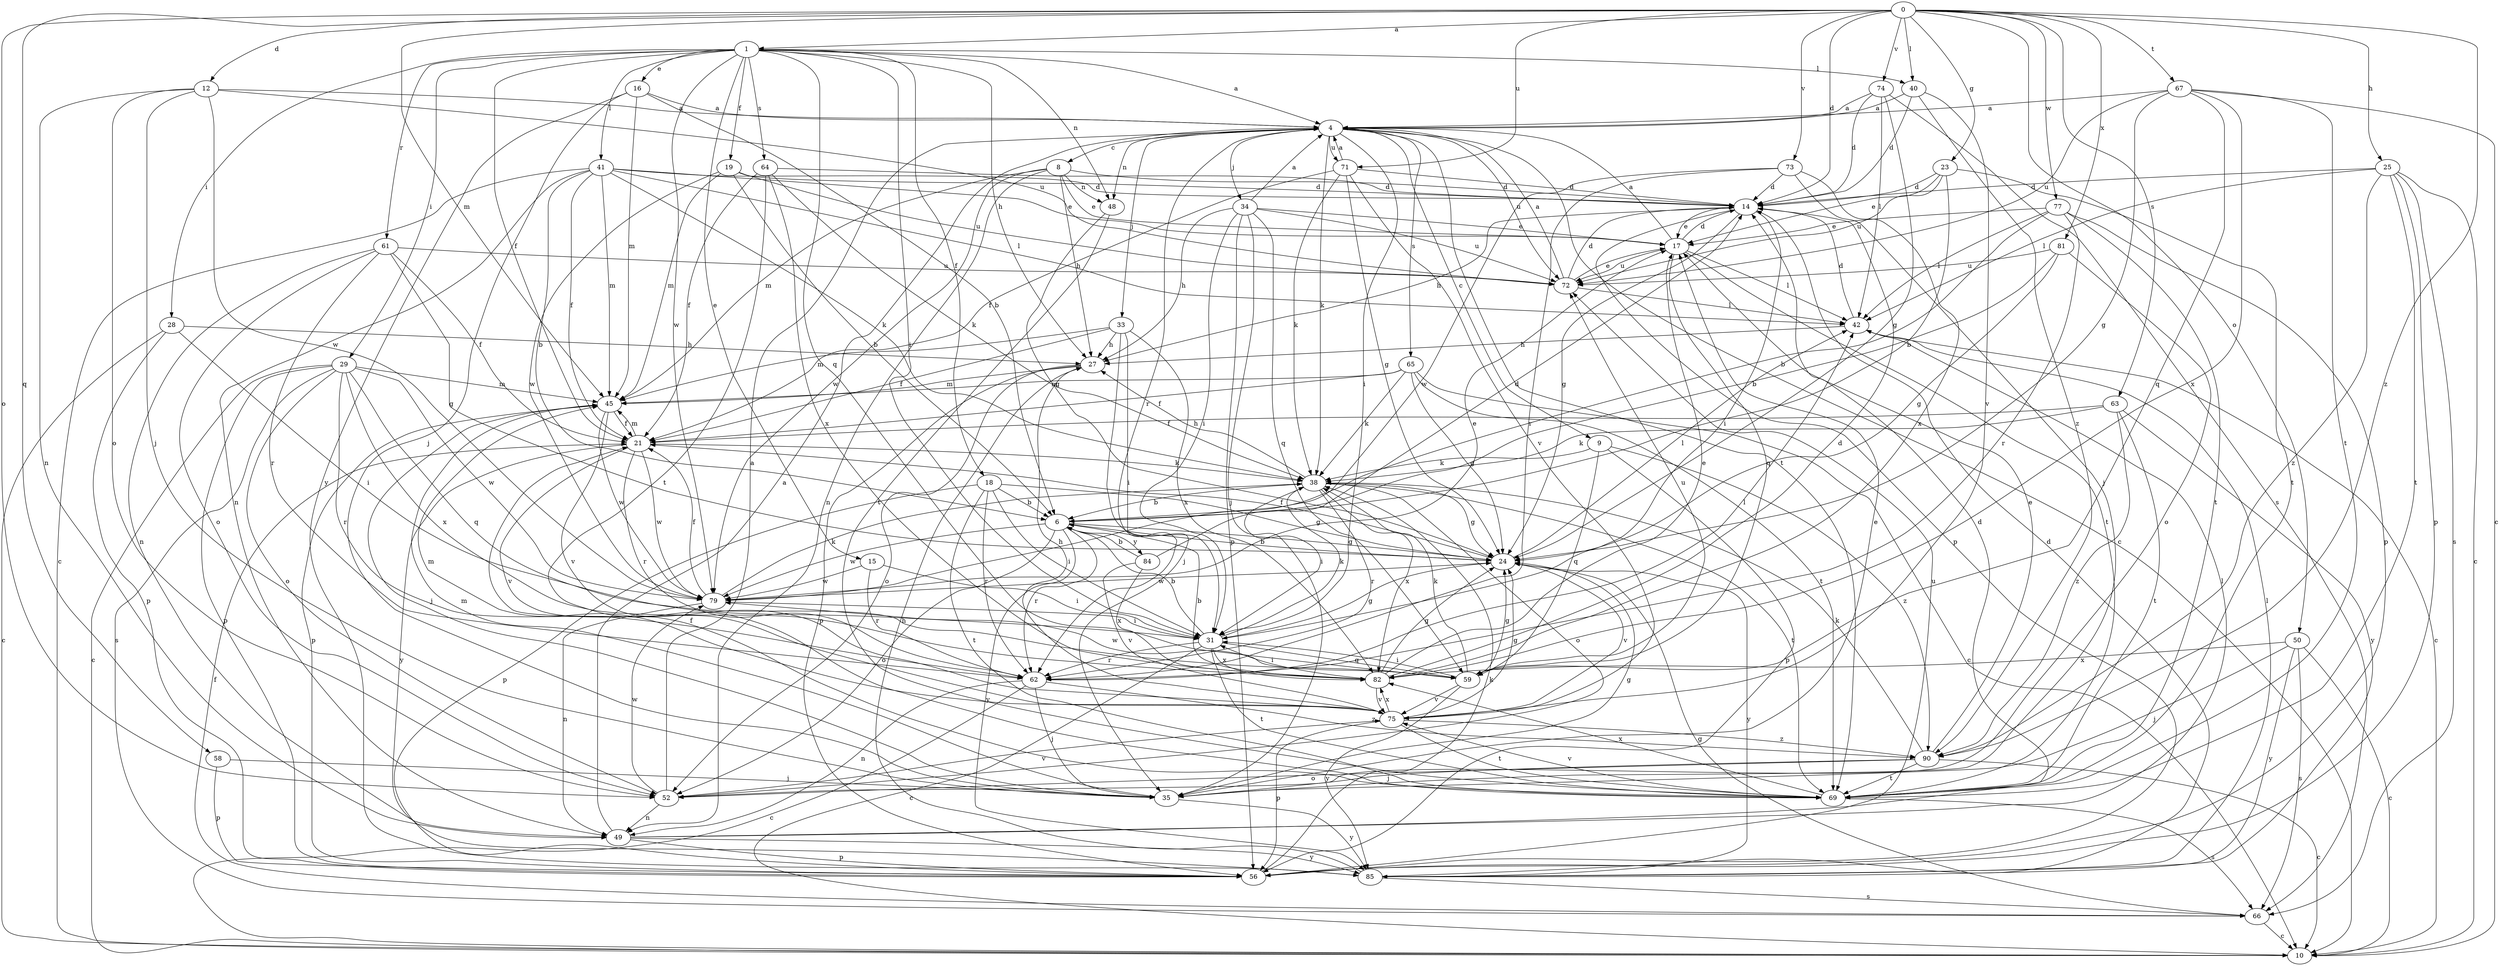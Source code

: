strict digraph  {
0;
1;
4;
6;
8;
9;
10;
12;
14;
15;
16;
17;
18;
19;
21;
23;
24;
25;
27;
28;
29;
31;
33;
34;
35;
38;
40;
41;
42;
45;
48;
49;
50;
52;
56;
58;
59;
61;
62;
63;
64;
65;
66;
67;
69;
71;
72;
73;
74;
75;
77;
79;
81;
82;
84;
85;
90;
0 -> 1  [label=a];
0 -> 12  [label=d];
0 -> 14  [label=d];
0 -> 23  [label=g];
0 -> 25  [label=h];
0 -> 40  [label=l];
0 -> 45  [label=m];
0 -> 50  [label=o];
0 -> 52  [label=o];
0 -> 58  [label=q];
0 -> 63  [label=s];
0 -> 67  [label=t];
0 -> 71  [label=u];
0 -> 73  [label=v];
0 -> 74  [label=v];
0 -> 77  [label=w];
0 -> 81  [label=x];
0 -> 90  [label=z];
1 -> 4  [label=a];
1 -> 15  [label=e];
1 -> 16  [label=e];
1 -> 18  [label=f];
1 -> 19  [label=f];
1 -> 21  [label=f];
1 -> 27  [label=h];
1 -> 28  [label=i];
1 -> 29  [label=i];
1 -> 31  [label=i];
1 -> 40  [label=l];
1 -> 41  [label=l];
1 -> 48  [label=n];
1 -> 59  [label=q];
1 -> 61  [label=r];
1 -> 64  [label=s];
1 -> 79  [label=w];
4 -> 8  [label=c];
4 -> 9  [label=c];
4 -> 10  [label=c];
4 -> 31  [label=i];
4 -> 33  [label=j];
4 -> 34  [label=j];
4 -> 38  [label=k];
4 -> 48  [label=n];
4 -> 62  [label=r];
4 -> 65  [label=s];
4 -> 69  [label=t];
4 -> 71  [label=u];
4 -> 72  [label=u];
6 -> 24  [label=g];
6 -> 52  [label=o];
6 -> 62  [label=r];
6 -> 79  [label=w];
6 -> 84  [label=y];
6 -> 85  [label=y];
8 -> 14  [label=d];
8 -> 17  [label=e];
8 -> 27  [label=h];
8 -> 45  [label=m];
8 -> 48  [label=n];
8 -> 49  [label=n];
8 -> 79  [label=w];
9 -> 38  [label=k];
9 -> 56  [label=p];
9 -> 59  [label=q];
9 -> 90  [label=z];
12 -> 4  [label=a];
12 -> 35  [label=j];
12 -> 49  [label=n];
12 -> 52  [label=o];
12 -> 72  [label=u];
12 -> 79  [label=w];
14 -> 17  [label=e];
14 -> 24  [label=g];
14 -> 27  [label=h];
14 -> 31  [label=i];
14 -> 56  [label=p];
15 -> 31  [label=i];
15 -> 62  [label=r];
15 -> 79  [label=w];
16 -> 4  [label=a];
16 -> 6  [label=b];
16 -> 35  [label=j];
16 -> 45  [label=m];
16 -> 85  [label=y];
17 -> 4  [label=a];
17 -> 14  [label=d];
17 -> 42  [label=l];
17 -> 59  [label=q];
17 -> 69  [label=t];
17 -> 72  [label=u];
18 -> 6  [label=b];
18 -> 24  [label=g];
18 -> 31  [label=i];
18 -> 56  [label=p];
18 -> 62  [label=r];
18 -> 69  [label=t];
19 -> 6  [label=b];
19 -> 14  [label=d];
19 -> 45  [label=m];
19 -> 72  [label=u];
19 -> 79  [label=w];
21 -> 38  [label=k];
21 -> 45  [label=m];
21 -> 62  [label=r];
21 -> 75  [label=v];
21 -> 79  [label=w];
21 -> 85  [label=y];
23 -> 6  [label=b];
23 -> 14  [label=d];
23 -> 17  [label=e];
23 -> 69  [label=t];
23 -> 72  [label=u];
24 -> 6  [label=b];
24 -> 21  [label=f];
24 -> 42  [label=l];
24 -> 75  [label=v];
24 -> 79  [label=w];
24 -> 85  [label=y];
25 -> 10  [label=c];
25 -> 14  [label=d];
25 -> 42  [label=l];
25 -> 56  [label=p];
25 -> 66  [label=s];
25 -> 69  [label=t];
25 -> 90  [label=z];
27 -> 45  [label=m];
27 -> 52  [label=o];
27 -> 56  [label=p];
28 -> 10  [label=c];
28 -> 27  [label=h];
28 -> 31  [label=i];
28 -> 56  [label=p];
29 -> 10  [label=c];
29 -> 45  [label=m];
29 -> 52  [label=o];
29 -> 56  [label=p];
29 -> 59  [label=q];
29 -> 62  [label=r];
29 -> 66  [label=s];
29 -> 79  [label=w];
29 -> 82  [label=x];
31 -> 6  [label=b];
31 -> 10  [label=c];
31 -> 24  [label=g];
31 -> 38  [label=k];
31 -> 59  [label=q];
31 -> 62  [label=r];
31 -> 69  [label=t];
31 -> 82  [label=x];
33 -> 21  [label=f];
33 -> 27  [label=h];
33 -> 31  [label=i];
33 -> 35  [label=j];
33 -> 45  [label=m];
33 -> 82  [label=x];
34 -> 4  [label=a];
34 -> 17  [label=e];
34 -> 27  [label=h];
34 -> 31  [label=i];
34 -> 35  [label=j];
34 -> 56  [label=p];
34 -> 59  [label=q];
34 -> 72  [label=u];
35 -> 17  [label=e];
35 -> 24  [label=g];
35 -> 45  [label=m];
35 -> 85  [label=y];
38 -> 6  [label=b];
38 -> 24  [label=g];
38 -> 27  [label=h];
38 -> 31  [label=i];
38 -> 52  [label=o];
38 -> 62  [label=r];
38 -> 69  [label=t];
38 -> 82  [label=x];
40 -> 4  [label=a];
40 -> 14  [label=d];
40 -> 75  [label=v];
40 -> 90  [label=z];
41 -> 6  [label=b];
41 -> 10  [label=c];
41 -> 14  [label=d];
41 -> 17  [label=e];
41 -> 21  [label=f];
41 -> 38  [label=k];
41 -> 42  [label=l];
41 -> 45  [label=m];
41 -> 49  [label=n];
42 -> 10  [label=c];
42 -> 14  [label=d];
42 -> 27  [label=h];
45 -> 21  [label=f];
45 -> 35  [label=j];
45 -> 56  [label=p];
45 -> 75  [label=v];
45 -> 79  [label=w];
48 -> 24  [label=g];
48 -> 69  [label=t];
49 -> 4  [label=a];
49 -> 14  [label=d];
49 -> 42  [label=l];
49 -> 56  [label=p];
49 -> 85  [label=y];
50 -> 10  [label=c];
50 -> 35  [label=j];
50 -> 66  [label=s];
50 -> 82  [label=x];
50 -> 85  [label=y];
52 -> 4  [label=a];
52 -> 49  [label=n];
52 -> 75  [label=v];
52 -> 79  [label=w];
56 -> 38  [label=k];
56 -> 72  [label=u];
58 -> 35  [label=j];
58 -> 56  [label=p];
59 -> 24  [label=g];
59 -> 31  [label=i];
59 -> 38  [label=k];
59 -> 72  [label=u];
59 -> 75  [label=v];
59 -> 79  [label=w];
59 -> 85  [label=y];
61 -> 21  [label=f];
61 -> 24  [label=g];
61 -> 49  [label=n];
61 -> 52  [label=o];
61 -> 62  [label=r];
61 -> 72  [label=u];
62 -> 10  [label=c];
62 -> 35  [label=j];
62 -> 42  [label=l];
62 -> 49  [label=n];
62 -> 90  [label=z];
63 -> 21  [label=f];
63 -> 38  [label=k];
63 -> 69  [label=t];
63 -> 85  [label=y];
63 -> 90  [label=z];
64 -> 14  [label=d];
64 -> 21  [label=f];
64 -> 38  [label=k];
64 -> 69  [label=t];
64 -> 82  [label=x];
65 -> 10  [label=c];
65 -> 21  [label=f];
65 -> 24  [label=g];
65 -> 38  [label=k];
65 -> 45  [label=m];
65 -> 69  [label=t];
66 -> 10  [label=c];
66 -> 21  [label=f];
66 -> 24  [label=g];
67 -> 4  [label=a];
67 -> 10  [label=c];
67 -> 24  [label=g];
67 -> 59  [label=q];
67 -> 69  [label=t];
67 -> 72  [label=u];
67 -> 82  [label=x];
69 -> 21  [label=f];
69 -> 66  [label=s];
69 -> 75  [label=v];
69 -> 82  [label=x];
71 -> 4  [label=a];
71 -> 14  [label=d];
71 -> 21  [label=f];
71 -> 24  [label=g];
71 -> 38  [label=k];
71 -> 75  [label=v];
72 -> 4  [label=a];
72 -> 14  [label=d];
72 -> 17  [label=e];
72 -> 42  [label=l];
73 -> 14  [label=d];
73 -> 35  [label=j];
73 -> 62  [label=r];
73 -> 79  [label=w];
73 -> 82  [label=x];
74 -> 4  [label=a];
74 -> 14  [label=d];
74 -> 24  [label=g];
74 -> 42  [label=l];
74 -> 66  [label=s];
75 -> 24  [label=g];
75 -> 27  [label=h];
75 -> 45  [label=m];
75 -> 56  [label=p];
75 -> 69  [label=t];
75 -> 82  [label=x];
75 -> 90  [label=z];
77 -> 6  [label=b];
77 -> 17  [label=e];
77 -> 42  [label=l];
77 -> 56  [label=p];
77 -> 62  [label=r];
77 -> 69  [label=t];
79 -> 17  [label=e];
79 -> 21  [label=f];
79 -> 31  [label=i];
79 -> 38  [label=k];
79 -> 49  [label=n];
81 -> 6  [label=b];
81 -> 24  [label=g];
81 -> 52  [label=o];
81 -> 72  [label=u];
82 -> 6  [label=b];
82 -> 14  [label=d];
82 -> 17  [label=e];
82 -> 24  [label=g];
82 -> 31  [label=i];
82 -> 75  [label=v];
84 -> 6  [label=b];
84 -> 14  [label=d];
84 -> 75  [label=v];
84 -> 82  [label=x];
85 -> 14  [label=d];
85 -> 27  [label=h];
85 -> 42  [label=l];
85 -> 66  [label=s];
90 -> 10  [label=c];
90 -> 17  [label=e];
90 -> 35  [label=j];
90 -> 38  [label=k];
90 -> 52  [label=o];
90 -> 69  [label=t];
}
